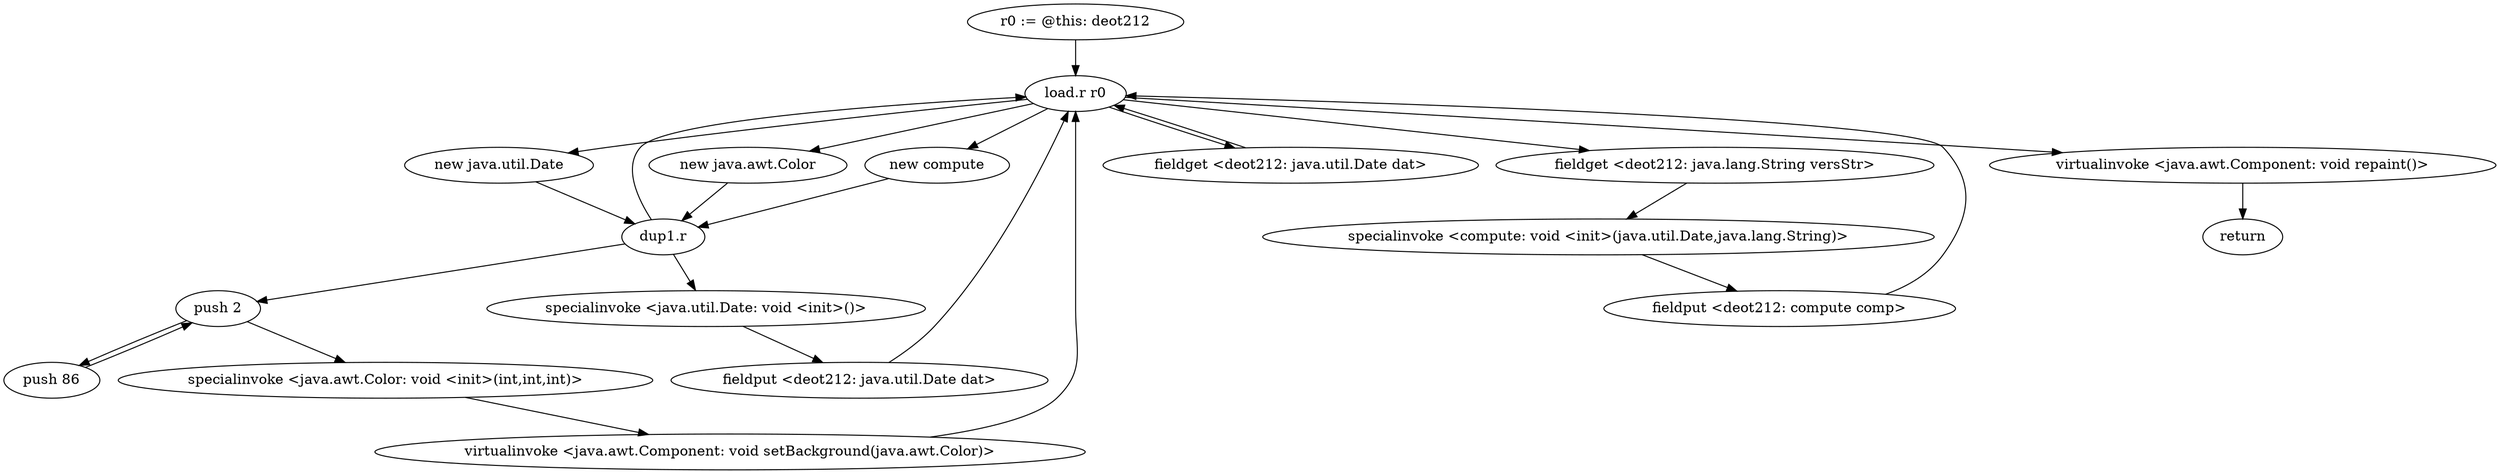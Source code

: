digraph "" {
    "r0 := @this: deot212"
    "load.r r0"
    "r0 := @this: deot212"->"load.r r0";
    "new java.util.Date"
    "load.r r0"->"new java.util.Date";
    "dup1.r"
    "new java.util.Date"->"dup1.r";
    "specialinvoke <java.util.Date: void <init>()>"
    "dup1.r"->"specialinvoke <java.util.Date: void <init>()>";
    "fieldput <deot212: java.util.Date dat>"
    "specialinvoke <java.util.Date: void <init>()>"->"fieldput <deot212: java.util.Date dat>";
    "fieldput <deot212: java.util.Date dat>"->"load.r r0";
    "new java.awt.Color"
    "load.r r0"->"new java.awt.Color";
    "new java.awt.Color"->"dup1.r";
    "push 2"
    "dup1.r"->"push 2";
    "push 86"
    "push 2"->"push 86";
    "push 86"->"push 2";
    "specialinvoke <java.awt.Color: void <init>(int,int,int)>"
    "push 2"->"specialinvoke <java.awt.Color: void <init>(int,int,int)>";
    "virtualinvoke <java.awt.Component: void setBackground(java.awt.Color)>"
    "specialinvoke <java.awt.Color: void <init>(int,int,int)>"->"virtualinvoke <java.awt.Component: void setBackground(java.awt.Color)>";
    "virtualinvoke <java.awt.Component: void setBackground(java.awt.Color)>"->"load.r r0";
    "new compute"
    "load.r r0"->"new compute";
    "new compute"->"dup1.r";
    "dup1.r"->"load.r r0";
    "fieldget <deot212: java.util.Date dat>"
    "load.r r0"->"fieldget <deot212: java.util.Date dat>";
    "fieldget <deot212: java.util.Date dat>"->"load.r r0";
    "fieldget <deot212: java.lang.String versStr>"
    "load.r r0"->"fieldget <deot212: java.lang.String versStr>";
    "specialinvoke <compute: void <init>(java.util.Date,java.lang.String)>"
    "fieldget <deot212: java.lang.String versStr>"->"specialinvoke <compute: void <init>(java.util.Date,java.lang.String)>";
    "fieldput <deot212: compute comp>"
    "specialinvoke <compute: void <init>(java.util.Date,java.lang.String)>"->"fieldput <deot212: compute comp>";
    "fieldput <deot212: compute comp>"->"load.r r0";
    "virtualinvoke <java.awt.Component: void repaint()>"
    "load.r r0"->"virtualinvoke <java.awt.Component: void repaint()>";
    "return"
    "virtualinvoke <java.awt.Component: void repaint()>"->"return";
}
